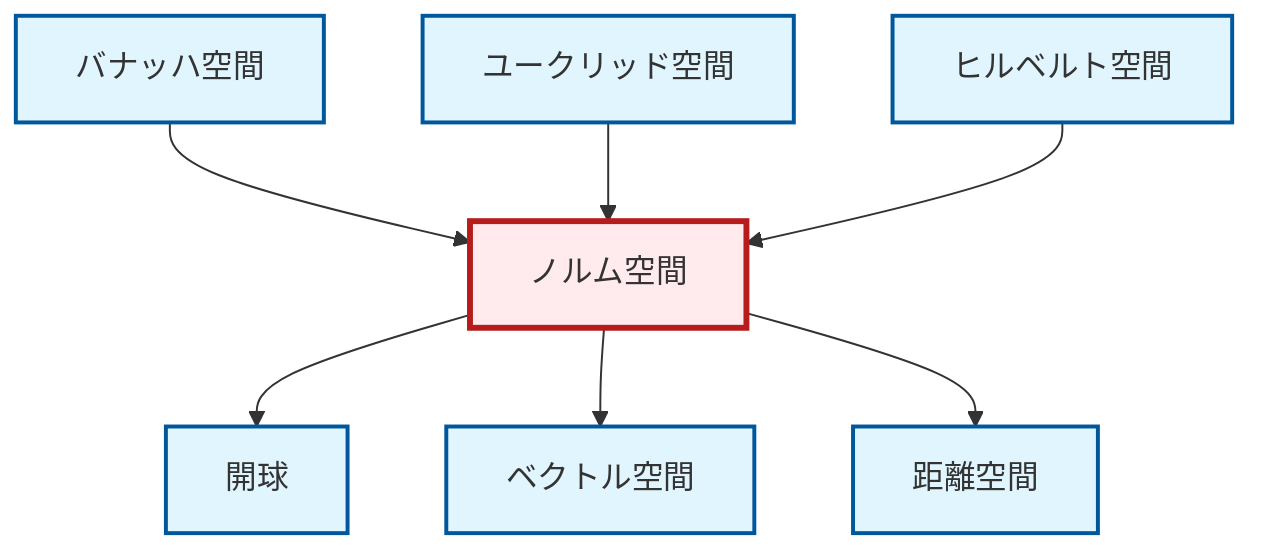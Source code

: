 graph TD
    classDef definition fill:#e1f5fe,stroke:#01579b,stroke-width:2px
    classDef theorem fill:#f3e5f5,stroke:#4a148c,stroke-width:2px
    classDef axiom fill:#fff3e0,stroke:#e65100,stroke-width:2px
    classDef example fill:#e8f5e9,stroke:#1b5e20,stroke-width:2px
    classDef current fill:#ffebee,stroke:#b71c1c,stroke-width:3px
    def-open-ball["開球"]:::definition
    def-metric-space["距離空間"]:::definition
    def-normed-vector-space["ノルム空間"]:::definition
    def-banach-space["バナッハ空間"]:::definition
    def-euclidean-space["ユークリッド空間"]:::definition
    def-vector-space["ベクトル空間"]:::definition
    def-hilbert-space["ヒルベルト空間"]:::definition
    def-normed-vector-space --> def-open-ball
    def-banach-space --> def-normed-vector-space
    def-normed-vector-space --> def-vector-space
    def-normed-vector-space --> def-metric-space
    def-euclidean-space --> def-normed-vector-space
    def-hilbert-space --> def-normed-vector-space
    class def-normed-vector-space current